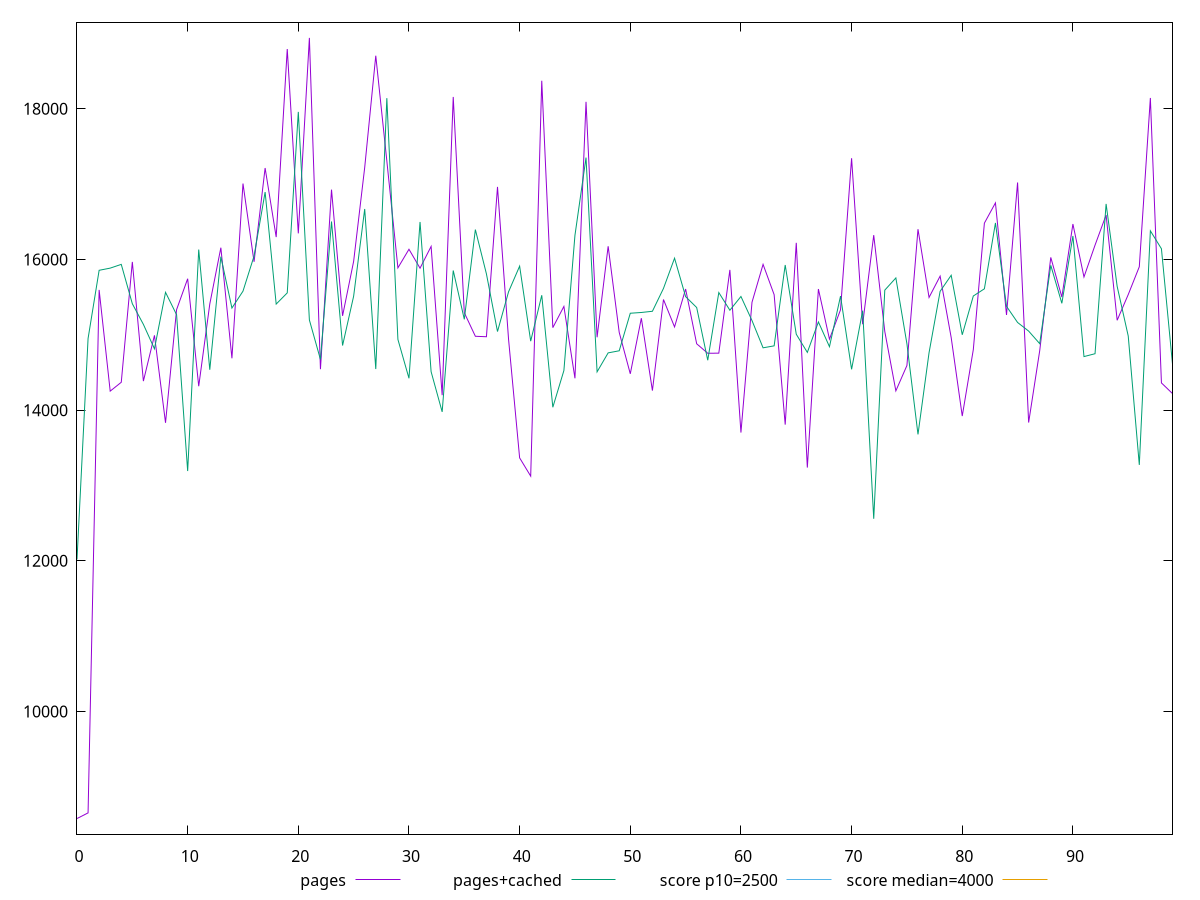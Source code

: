 reset

$pages <<EOF
0 8579.320000000002
1 8654.176500000003
2 15596.48
3 14252.642
4 14370.091999999997
5 15967.811999999998
6 14385.601499999999
7 14992.9865
8 13832.377
9 15334.272
10 15744.644
11 14317.609999999997
12 15409.344
13 16156.433
14 14688.445499999998
15 17008.055
16 15969.190000000002
17 17214.016499999998
18 16297.465000000004
19 18793.920500000007
20 16346.627499999999
21 18941.2845
22 14543.601999999999
23 16927.482000000004
24 15251.801500000005
25 15975.6325
26 17221.3615
27 18705.107499999995
28 17307.466999999997
29 15888.915999999996
30 16135.757999999998
31 15884.469500000001
32 16173.283
33 14198.755
34 18157.881499999996
35 15293.620999999997
36 14980.714000000004
37 14974.612000000001
38 16963.055999999997
39 14939.841999999999
40 13366.561999999998
41 13124.263499999997
42 18372.260000000002
43 15095.212499999998
44 15376.892
45 14422.9725
46 18092.9005
47 14967.582500000002
48 16175.350499999999
49 15032.199500000002
50 14482.424
51 15220.718
52 14259.911500000002
53 15468.769499999999
54 15104.828000000001
55 15607.8715
56 14881.029500000004
57 14754.9445
58 14756.770500000002
59 15861.957000000006
60 13702.772
61 15432.462
62 15935.271999999999
63 15532.771000000002
64 13808.1205
65 16221.340500000002
66 13237.809000000001
67 15607.583500000004
68 14942.8315
69 15332.494999999999
70 17344.3615
71 15141.050000000003
72 16323.044000000002
73 15044.018500000002
74 14256.178500000004
75 14592.692000000003
76 16401.8025
77 15496.093499999999
78 15779.320500000002
79 14964.055499999999
80 13921.843
81 14804.3445
82 16482.228999999996
83 16751.47
84 15263.4875
85 17021.870000000003
86 13835.7555
87 14789.385500000002
88 16027.7755
89 15501.597999999998
90 16470.752500000002
91 15767.8335
92 16190.379500000001
93 16590.525499999996
94 15193.068500000001
95 15534.542500000003
96 15903.5925
97 18143.810499999992
98 14361.487500000003
99 14220.098000000002
EOF

$pagesCached <<EOF
0 12018.123499999998
1 14950.773999999998
2 15856.449
3 15885.403999999999
4 15935.0705
5 15412.546999999999
6 15138.413000000004
7 14814.107000000004
8 15564.033500000001
9 15266.918500000003
10 13191.847000000002
11 16131.555499999999
12 14536.0645
13 16037.306499999999
14 15355.400500000003
15 15579.488500000001
16 16045.219000000001
17 16895.088000000003
18 15408.118499999997
19 15556.565499999999
20 17959.544500000004
21 15197.0975
22 14672.915500000003
23 16504.444000000003
24 14857.955499999998
25 15513.245000000006
26 16670.1265
27 14545.515
28 18141.322
29 14938.796499999999
30 14422.993999999999
31 16497.924
32 14511.029
33 13977.0255
34 15853.734500000002
35 15205.903000000002
36 16396.719
37 15808.678499999995
38 15043.464499999998
39 15571.354999999996
40 15911.679500000002
41 14915.881500000007
42 15525.513499999994
43 14038.483
44 14525.7255
45 16320.745499999997
46 17352.371
47 14508.682
48 14760.4155
49 14788.143
50 15286.5085
51 15296.571499999998
52 15312.59
53 15616.003000000004
54 16017.241000000002
55 15507.053500000002
56 15362.3655
57 14662.515
58 15561.2035
59 15326.296999999999
60 15508.969500000001
61 15189.005999999998
62 14827.482999999995
63 14853.655500000003
64 15926.4375
65 15007.793500000002
66 14766.654000000004
67 15171.014500000001
68 14842.489500000001
69 15514.322999999997
70 14541.7415
71 15320.429000000007
72 12557.841
73 15593.140499999998
74 15755.1695
75 14880.476999999997
76 13677.957
77 14762.986499999999
78 15577.3605
79 15790.473500000002
80 15000.462
81 15515.473
82 15610.699999999997
83 16485.153999999995
84 15378.217
85 15164.006500000003
86 15049.530999999999
87 14882.809000000001
88 15922.644499999999
89 15418.073
90 16311.807499999997
91 14711.182499999995
92 14749.214500000002
93 16737.475
94 15642.43
95 14983.936000000002
96 13273.373500000002
97 16380.364500000001
98 16142.510499999997
99 14611.533500000001
EOF

set key outside below
set xrange [0:99]
set yrange [8372.080710000002:19148.523790000003]
set trange [8372.080710000002:19148.523790000003]
set terminal svg size 640, 520 enhanced background rgb 'white'
set output "report_00015_2021-02-09T16-11-33.973Z/largest-contentful-paint/comparison/line/0_vs_1.svg"

plot $pages title "pages" with line, \
     $pagesCached title "pages+cached" with line, \
     2500 title "score p10=2500", \
     4000 title "score median=4000"

reset
